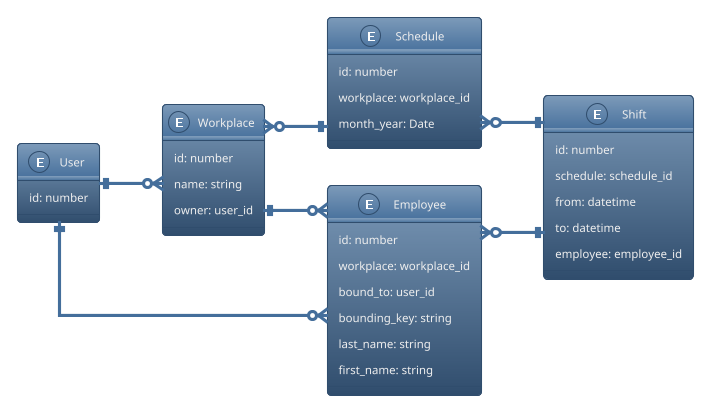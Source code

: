 @startuml
skinparam linetype ortho
'skinparam linetype polyline
left to right direction
!theme spacelab


together {

entity User {
    id: number
}

entity Workplace {
    id: number
    name: string
    owner: user_id
}

}

together {

entity Employee {
    id: number
    workplace: workplace_id
    bound_to: user_id
    bounding_key: string
    last_name: string
    first_name: string
}

entity Schedule {
    id: number
    workplace: workplace_id
    month_year: Date
}

}

entity Shift {
    id: number
    schedule: schedule_id
    from: datetime
    to: datetime
    employee: employee_id
}

User ||--o{ Workplace
User ||--o{ Employee
Workplace ||-r-o{ Employee
Workplace }o--|| Schedule
Schedule }o--|| Shift
Employee }o--|| Shift

@enduml
